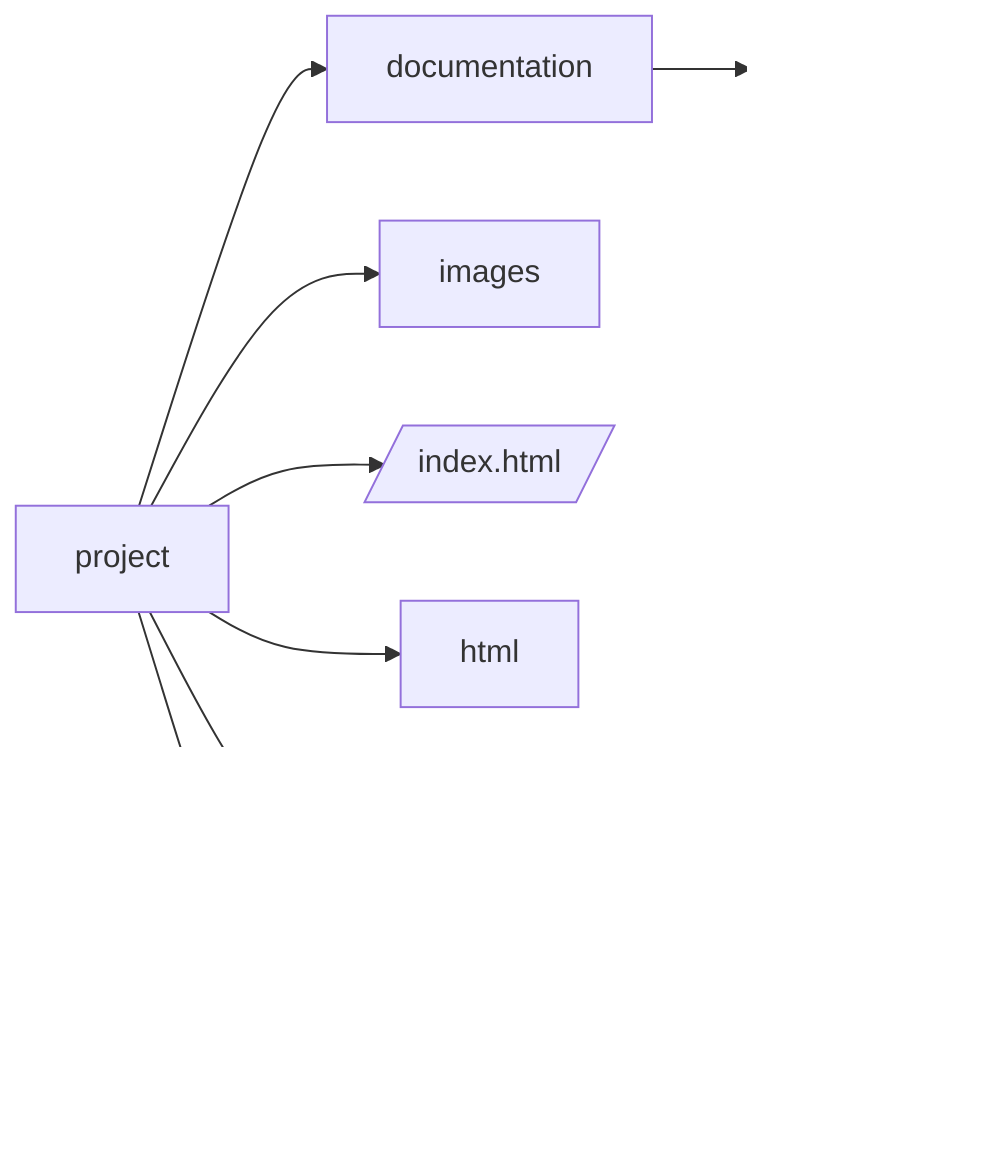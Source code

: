 graph LR
project --> documentation & images & index[/index.html/] & html & scripts & styles
documentation --> doc-images[images]